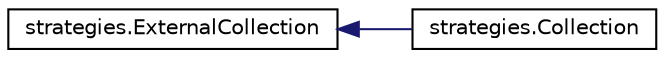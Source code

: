 digraph "Graphical Class Hierarchy"
{
 // LATEX_PDF_SIZE
  edge [fontname="Helvetica",fontsize="10",labelfontname="Helvetica",labelfontsize="10"];
  node [fontname="Helvetica",fontsize="10",shape=record];
  rankdir="LR";
  Node0 [label="strategies.ExternalCollection",height=0.2,width=0.4,color="black", fillcolor="white", style="filled",URL="$classstrategies_1_1ExternalCollection.html",tooltip=" "];
  Node0 -> Node1 [dir="back",color="midnightblue",fontsize="10",style="solid",fontname="Helvetica"];
  Node1 [label="strategies.Collection",height=0.2,width=0.4,color="black", fillcolor="white", style="filled",URL="$classstrategies_1_1Collection.html",tooltip=" "];
}
